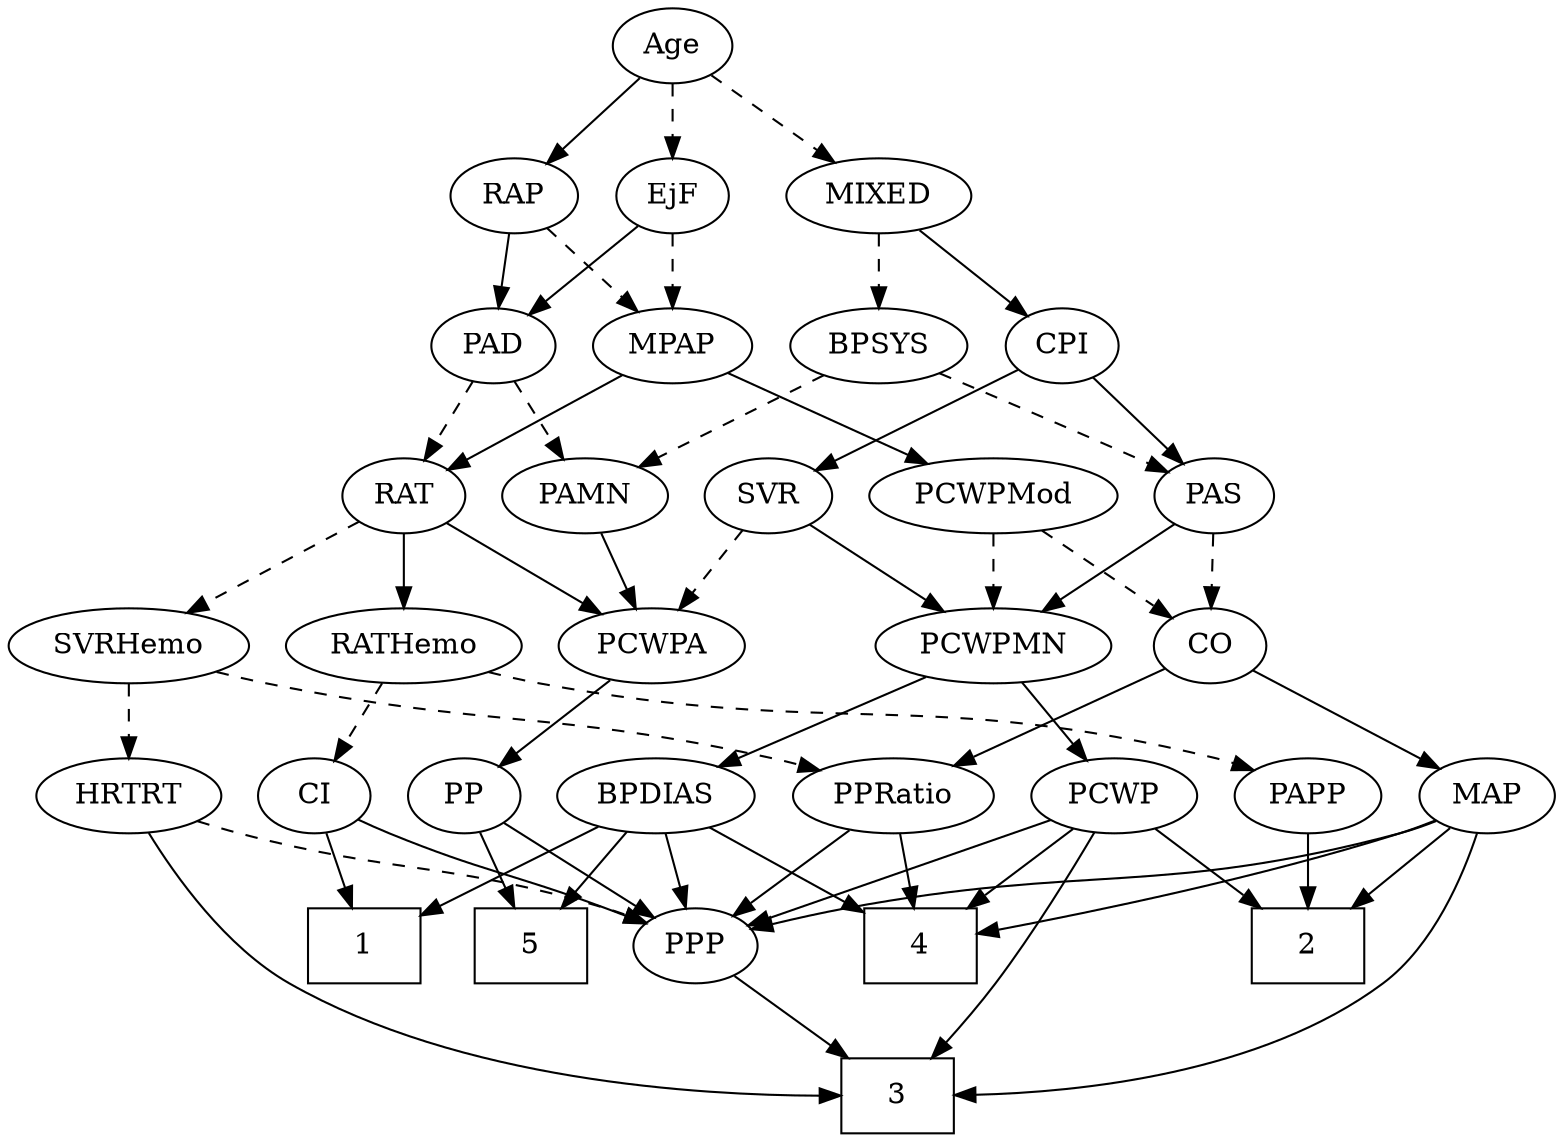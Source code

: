 strict digraph {
	graph [bb="0,0,682.89,540"];
	node [label="\N"];
	1	[height=0.5,
		pos="539.85,90",
		shape=box,
		width=0.75];
	2	[height=0.5,
		pos="111.85,90",
		shape=box,
		width=0.75];
	3	[height=0.5,
		pos="298.85,18",
		shape=box,
		width=0.75];
	4	[height=0.5,
		pos="284.85,90",
		shape=box,
		width=0.75];
	5	[height=0.5,
		pos="459.85,90",
		shape=box,
		width=0.75];
	Age	[height=0.5,
		pos="392.85,522",
		width=0.75];
	EjF	[height=0.5,
		pos="392.85,450",
		width=0.75];
	Age -> EjF	[pos="e,392.85,468.1 392.85,503.7 392.85,495.98 392.85,486.71 392.85,478.11",
		style=dashed];
	RAP	[height=0.5,
		pos="465.85,450",
		width=0.77632];
	Age -> RAP	[pos="e,450.85,465.38 407.62,506.83 417.94,496.94 431.91,483.55 443.57,472.36",
		style=solid];
	MIXED	[height=0.5,
		pos="301.85,450",
		width=1.1193];
	Age -> MIXED	[pos="e,321.41,466.05 375.73,507.83 362.7,497.81 344.49,483.81 329.42,472.21",
		style=dashed];
	MPAP	[height=0.5,
		pos="392.85,378",
		width=0.97491];
	EjF -> MPAP	[pos="e,392.85,396.1 392.85,431.7 392.85,423.98 392.85,414.71 392.85,406.11",
		style=dashed];
	PAD	[height=0.5,
		pos="474.85,378",
		width=0.79437];
	EjF -> PAD	[pos="e,458.4,393.04 409.05,435.17 420.88,425.07 437.11,411.21 450.5,399.79",
		style=solid];
	RAP -> MPAP	[pos="e,408.71,394.21 450.72,434.5 440.75,424.93 427.48,412.21 416.17,401.36",
		style=dashed];
	RAP -> PAD	[pos="e,472.65,396.1 468.07,431.7 469.06,423.98 470.26,414.71 471.36,406.11",
		style=solid];
	BPSYS	[height=0.5,
		pos="301.85,378",
		width=1.0471];
	MIXED -> BPSYS	[pos="e,301.85,396.1 301.85,431.7 301.85,423.98 301.85,414.71 301.85,406.11",
		style=dashed];
	CPI	[height=0.5,
		pos="218.85,378",
		width=0.75];
	MIXED -> CPI	[pos="e,234.86,392.5 283.84,433.81 271.76,423.62 255.71,410.09 242.59,399.02",
		style=solid];
	RAT	[height=0.5,
		pos="515.85,306",
		width=0.75827];
	MPAP -> RAT	[pos="e,495.87,318.37 415.41,364.16 435.55,352.7 465.17,335.84 487.03,323.4",
		style=solid];
	PCWPMod	[height=0.5,
		pos="253.85,306",
		width=1.4443];
	MPAP -> PCWPMod	[pos="e,282.09,321.22 368.64,364.81 347.25,354.04 315.74,338.17 291.15,325.78",
		style=solid];
	PAS	[height=0.5,
		pos="156.85,306",
		width=0.75];
	BPSYS -> PAS	[pos="e,178.4,317.41 276.26,364.65 251.49,352.69 213.93,334.56 187.57,321.83",
		style=dashed];
	PAMN	[height=0.5,
		pos="433.85,306",
		width=1.011];
	BPSYS -> PAMN	[pos="e,409.79,319.76 326.06,364.16 346.99,353.06 377.45,336.91 400.66,324.6",
		style=dashed];
	PAD -> PAMN	[pos="e,443.59,323.63 465.34,360.76 460.39,352.32 454.23,341.8 448.67,332.31",
		style=dashed];
	PAD -> RAT	[pos="e,506.39,323.15 484.36,360.76 489.38,352.19 495.64,341.49 501.26,331.9",
		style=dashed];
	CO	[height=0.5,
		pos="157.85,234",
		width=0.75];
	MAP	[height=0.5,
		pos="111.85,162",
		width=0.84854];
	CO -> MAP	[pos="e,122.56,179.31 147.41,217.12 141.73,208.47 134.57,197.58 128.17,187.83",
		style=solid];
	PPRatio	[height=0.5,
		pos="288.85,162",
		width=1.1013];
	CO -> PPRatio	[pos="e,264.05,176.25 178.32,222.06 198.86,211.08 230.87,193.98 255.16,181",
		style=solid];
	PAS -> CO	[pos="e,157.6,252.1 157.09,287.7 157.2,279.98 157.34,270.71 157.46,262.11",
		style=dashed];
	PCWPMN	[height=0.5,
		pos="253.85,234",
		width=1.3902];
	PAS -> PCWPMN	[pos="e,232.44,250.45 174.64,292.16 188.52,282.14 208.1,268.02 224.32,256.31",
		style=solid];
	PCWPA	[height=0.5,
		pos="406.85,234",
		width=1.1555];
	PAMN -> PCWPA	[pos="e,413.32,251.79 427.31,288.05 424.23,280.06 420.47,270.33 417.03,261.4",
		style=solid];
	RATHemo	[height=0.5,
		pos="515.85,234",
		width=1.3721];
	CI	[height=0.5,
		pos="547.85,162",
		width=0.75];
	RATHemo -> CI	[pos="e,540.39,179.31 523.59,216.05 527.38,207.77 532.02,197.62 536.22,188.42",
		style=dashed];
	PAPP	[height=0.5,
		pos="31.847,162",
		width=0.88464];
	RATHemo -> PAPP	[pos="e,55.118,174.31 480.22,221.39 472.88,219.33 465.16,217.4 457.85,216 288.62,183.62 238.9,222.2 71.847,180 69.502,179.41 67.116,178.7 \
64.737,177.91",
		style=dashed];
	CPI -> PAS	[pos="e,169.98,321.82 205.7,362.15 197.31,352.69 186.29,340.24 176.83,329.56",
		style=solid];
	SVR	[height=0.5,
		pos="351.85,306",
		width=0.77632];
	CPI -> SVR	[pos="e,330.67,318.14 239.34,366.22 261.31,354.65 296.41,336.18 321.57,322.94",
		style=solid];
	RAT -> RATHemo	[pos="e,515.85,252.1 515.85,287.7 515.85,279.98 515.85,270.71 515.85,262.11",
		style=solid];
	RAT -> PCWPA	[pos="e,429.38,249.47 496.86,292.81 480.64,282.39 456.99,267.2 438.01,255.01",
		style=solid];
	SVRHemo	[height=0.5,
		pos="632.85,234",
		width=1.3902];
	RAT -> SVRHemo	[pos="e,607.89,249.93 535.43,293.28 552.77,282.91 578.46,267.54 599.1,255.19",
		style=dashed];
	SVR -> PCWPA	[pos="e,393.91,251.47 364.05,289.46 370.98,280.65 379.8,269.43 387.63,259.46",
		style=dashed];
	SVR -> PCWPMN	[pos="e,275.47,250.45 333.87,292.16 319.85,282.14 300.07,268.02 283.68,256.31",
		style=solid];
	PCWPMod -> CO	[pos="e,175.56,247.91 232.54,289.46 218.23,279.03 199.27,265.2 184.03,254.09",
		style=dashed];
	PCWPMod -> PCWPMN	[pos="e,253.85,252.1 253.85,287.7 253.85,279.98 253.85,270.71 253.85,262.11",
		style=dashed];
	PP	[height=0.5,
		pos="475.85,162",
		width=0.75];
	PCWPA -> PP	[pos="e,461.66,177.39 422.5,217.12 431.98,207.51 444.18,195.13 454.52,184.63",
		style=solid];
	BPDIAS	[height=0.5,
		pos="388.85,162",
		width=1.1735];
	PCWPMN -> BPDIAS	[pos="e,362.94,176.43 281.17,218.83 302.16,207.95 331.3,192.84 353.98,181.08",
		style=solid];
	PCWP	[height=0.5,
		pos="195.85,162",
		width=0.97491];
	PCWPMN -> PCWP	[pos="e,209.09,178.99 240.1,216.41 232.77,207.57 223.63,196.53 215.56,186.79",
		style=solid];
	SVRHemo -> PPRatio	[pos="e,318.38,174.22 596.21,221.65 588.85,219.59 581.14,217.6 573.85,216 470.21,193.26 440.84,205.49 337.85,180 334.66,179.21 331.38,\
178.3 328.11,177.32",
		style=dashed];
	HRTRT	[height=0.5,
		pos="632.85,162",
		width=1.1013];
	SVRHemo -> HRTRT	[pos="e,632.85,180.1 632.85,215.7 632.85,207.98 632.85,198.71 632.85,190.11",
		style=dashed];
	BPDIAS -> 1	[pos="e,512.84,103.52 416.54,148.16 440.96,136.84 476.71,120.27 503.43,107.88",
		style=solid];
	BPDIAS -> 4	[pos="e,310.41,108.2 367.3,146.5 353.34,137.1 334.87,124.67 318.95,113.95",
		style=solid];
	BPDIAS -> 5	[pos="e,442.31,108.29 404.96,145.12 413.83,136.37 425.02,125.33 434.99,115.51",
		style=solid];
	PPP	[height=0.5,
		pos="372.85,90",
		width=0.75];
	BPDIAS -> PPP	[pos="e,376.8,108.28 384.97,144.05 383.19,136.26 381.04,126.82 379.04,118.08",
		style=solid];
	MAP -> 2	[pos="e,111.85,108.1 111.85,143.7 111.85,135.98 111.85,126.71 111.85,118.11",
		style=solid];
	MAP -> 3	[pos="e,272.83,36.177 128.67,146.71 149.98,128.77 188,97.285 221.85,72 235.5,61.803 250.91,51.054 264.33,41.922",
		style=solid];
	MAP -> 4	[pos="e,257.77,101.58 135.92,150.66 141.16,148.44 146.68,146.13 151.85,144 184.4,130.6 221.63,115.81 248.41,105.26",
		style=solid];
	MAP -> PPP	[pos="e,349.45,99.234 135.25,150.17 140.63,147.93 146.38,145.73 151.85,144 225.08,120.87 246.69,127.96 320.85,108 327.05,106.33 333.6,\
104.36 339.88,102.36",
		style=solid];
	PP -> 5	[pos="e,463.8,108.28 471.97,144.05 470.19,136.26 468.04,126.82 466.04,118.08",
		style=solid];
	PP -> PPP	[pos="e,391.1,103.41 457.43,148.49 441.32,137.54 417.72,121.49 399.54,109.14",
		style=solid];
	PPP -> 3	[pos="e,316.94,36.113 357.87,74.834 348.26,65.746 335.54,53.71 324.37,43.141",
		style=solid];
	PPRatio -> 4	[pos="e,285.82,108.1 287.86,143.7 287.42,135.98 286.89,126.71 286.4,118.11",
		style=solid];
	PPRatio -> PPP	[pos="e,356.64,104.5 307.07,145.81 319.3,135.62 335.54,122.09 348.82,111.02",
		style=solid];
	PCWP -> 2	[pos="e,132.3,108.04 178.03,146.15 167.05,137 152.72,125.06 140.2,114.63",
		style=solid];
	PCWP -> 3	[pos="e,280.69,36.28 204.4,144.23 214.12,125.81 230.97,95.681 248.85,72 256.28,62.162 265.29,52.133 273.62,43.485",
		style=solid];
	PCWP -> 4	[pos="e,262.97,108.2 214.29,146.5 226.01,137.28 241.46,125.13 254.91,114.55",
		style=solid];
	PCWP -> PPP	[pos="e,350.22,99.95 222.73,150.37 254.42,137.84 307.03,117.03 340.8,103.67",
		style=solid];
	CI -> 1	[pos="e,541.8,108.1 545.87,143.7 544.99,135.98 543.93,126.71 542.95,118.11",
		style=solid];
	CI -> PPP	[pos="e,396.18,99.276 526.65,150.66 521.82,148.39 516.68,146.06 511.85,144 475.93,128.7 433.96,112.99 405.61,102.68",
		style=solid];
	PAPP -> 2	[pos="e,92.186,108.2 48.423,146.5 58.86,137.36 72.582,125.36 84.592,114.85",
		style=solid];
	HRTRT -> 3	[pos="e,326.07,21.468 626.76,143.9 618.53,123.39 601.83,89.589 575.85,72 537.17,45.815 402.28,29.222 336.08,22.468",
		style=solid];
	HRTRT -> PPP	[pos="e,396.05,99.282 602.96,150.03 596.69,147.9 590.08,145.78 583.85,144 513.75,124.02 494.07,127.55 423.85,108 417.97,106.36 411.77,\
104.46 405.8,102.52",
		style=dashed];
}
